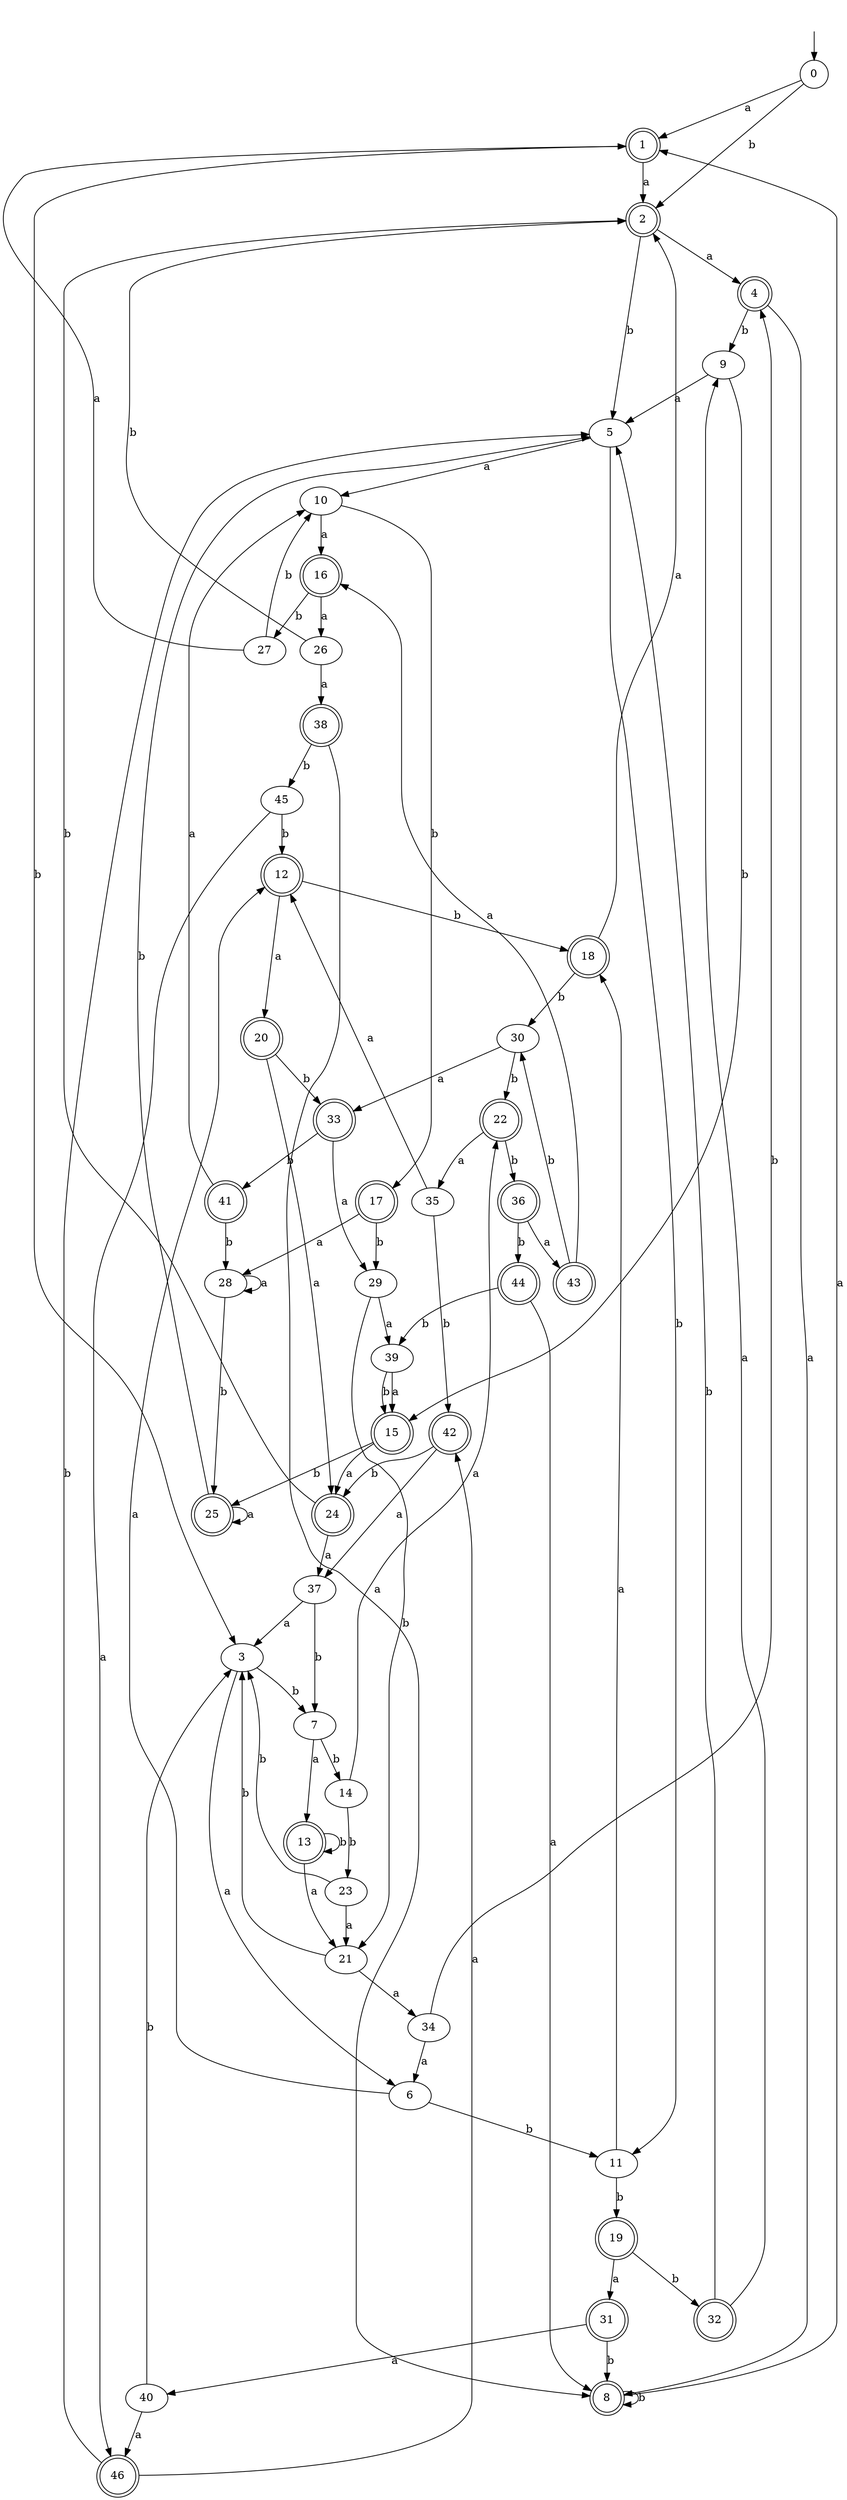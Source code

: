 digraph RandomDFA {
  __start0 [label="", shape=none];
  __start0 -> 0 [label=""];
  0 [shape=circle]
  0 -> 1 [label="a"]
  0 -> 2 [label="b"]
  1 [shape=doublecircle]
  1 -> 2 [label="a"]
  1 -> 3 [label="b"]
  2 [shape=doublecircle]
  2 -> 4 [label="a"]
  2 -> 5 [label="b"]
  3
  3 -> 6 [label="a"]
  3 -> 7 [label="b"]
  4 [shape=doublecircle]
  4 -> 8 [label="a"]
  4 -> 9 [label="b"]
  5
  5 -> 10 [label="a"]
  5 -> 11 [label="b"]
  6
  6 -> 12 [label="a"]
  6 -> 11 [label="b"]
  7
  7 -> 13 [label="a"]
  7 -> 14 [label="b"]
  8 [shape=doublecircle]
  8 -> 1 [label="a"]
  8 -> 8 [label="b"]
  9
  9 -> 5 [label="a"]
  9 -> 15 [label="b"]
  10
  10 -> 16 [label="a"]
  10 -> 17 [label="b"]
  11
  11 -> 18 [label="a"]
  11 -> 19 [label="b"]
  12 [shape=doublecircle]
  12 -> 20 [label="a"]
  12 -> 18 [label="b"]
  13 [shape=doublecircle]
  13 -> 21 [label="a"]
  13 -> 13 [label="b"]
  14
  14 -> 22 [label="a"]
  14 -> 23 [label="b"]
  15 [shape=doublecircle]
  15 -> 24 [label="a"]
  15 -> 25 [label="b"]
  16 [shape=doublecircle]
  16 -> 26 [label="a"]
  16 -> 27 [label="b"]
  17 [shape=doublecircle]
  17 -> 28 [label="a"]
  17 -> 29 [label="b"]
  18 [shape=doublecircle]
  18 -> 2 [label="a"]
  18 -> 30 [label="b"]
  19 [shape=doublecircle]
  19 -> 31 [label="a"]
  19 -> 32 [label="b"]
  20 [shape=doublecircle]
  20 -> 24 [label="a"]
  20 -> 33 [label="b"]
  21
  21 -> 34 [label="a"]
  21 -> 3 [label="b"]
  22 [shape=doublecircle]
  22 -> 35 [label="a"]
  22 -> 36 [label="b"]
  23
  23 -> 21 [label="a"]
  23 -> 3 [label="b"]
  24 [shape=doublecircle]
  24 -> 37 [label="a"]
  24 -> 2 [label="b"]
  25 [shape=doublecircle]
  25 -> 25 [label="a"]
  25 -> 5 [label="b"]
  26
  26 -> 38 [label="a"]
  26 -> 2 [label="b"]
  27
  27 -> 1 [label="a"]
  27 -> 10 [label="b"]
  28
  28 -> 28 [label="a"]
  28 -> 25 [label="b"]
  29
  29 -> 39 [label="a"]
  29 -> 21 [label="b"]
  30
  30 -> 33 [label="a"]
  30 -> 22 [label="b"]
  31 [shape=doublecircle]
  31 -> 40 [label="a"]
  31 -> 8 [label="b"]
  32 [shape=doublecircle]
  32 -> 9 [label="a"]
  32 -> 5 [label="b"]
  33 [shape=doublecircle]
  33 -> 29 [label="a"]
  33 -> 41 [label="b"]
  34
  34 -> 6 [label="a"]
  34 -> 4 [label="b"]
  35
  35 -> 12 [label="a"]
  35 -> 42 [label="b"]
  36 [shape=doublecircle]
  36 -> 43 [label="a"]
  36 -> 44 [label="b"]
  37
  37 -> 3 [label="a"]
  37 -> 7 [label="b"]
  38 [shape=doublecircle]
  38 -> 8 [label="a"]
  38 -> 45 [label="b"]
  39
  39 -> 15 [label="a"]
  39 -> 15 [label="b"]
  40
  40 -> 46 [label="a"]
  40 -> 3 [label="b"]
  41 [shape=doublecircle]
  41 -> 10 [label="a"]
  41 -> 28 [label="b"]
  42 [shape=doublecircle]
  42 -> 37 [label="a"]
  42 -> 24 [label="b"]
  43 [shape=doublecircle]
  43 -> 16 [label="a"]
  43 -> 30 [label="b"]
  44 [shape=doublecircle]
  44 -> 8 [label="a"]
  44 -> 39 [label="b"]
  45
  45 -> 46 [label="a"]
  45 -> 12 [label="b"]
  46 [shape=doublecircle]
  46 -> 42 [label="a"]
  46 -> 5 [label="b"]
}
